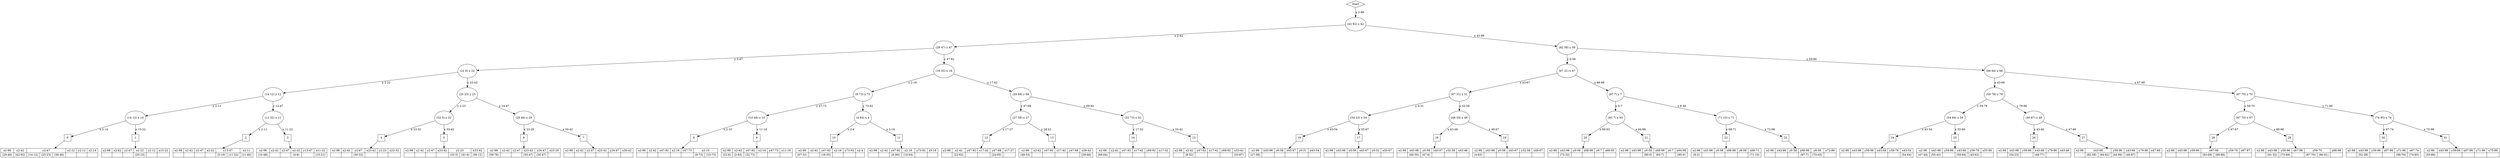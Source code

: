 digraph graphname{
ratio="fill";margin=0;
Node0 [shape=diamond label="Start"]
Node0 -> Node1 [label="x 2-98"]
Node1 [width=1 height=1 label ="(42 92) x 42"]
Node1 -> Node2 [label="x 2-42"]
Node2 [width=1 height=1 label ="(26 47) y 47"]
Node2 -> Node3 [label="y 2-47"]
Node3 [width=1 height=1 label ="(22 6) x 22"]
Node3 -> Node4 [label="x 2-22"]
Node4 [width=1 height=1 label ="(14 12) y 12"]
Node4 -> Node5 [label="y 2-12"]
Node5 [width=1 height=1 label ="(14 12) x 14"]
Node5 -> Node6 [label="x 2-14"]
Node6 [shape=rectangle width=0.5 height=0.5 label="0"]
struct37 [shape=record label=" {x2-98|{ (29-46)}}|{x2-42|{ (42-92)}}|{y2-47|{ (14-12)|(25-23)|(36-46)}}|{x2-22|{}}|{y2-12|{}}|{x2-14|{}}"]
Node6 -> struct37
Node5 -> Node7 [label="x 15-22"]
Node7 [shape=rectangle width=0.5 height=0.5 label="1"]
struct43 [shape=record label=" {x2-98|{}}|{x2-42|{}}|{y2-47|{}}|{x2-22|{ (20-10)}}|{y2-12|{}}|{x15-22|{}}"]
Node7 -> struct43
Node4 -> Node8 [label="y 13-47"]
Node8 [width=1 height=1 label ="(11 32) x 11"]
Node8 -> Node9 [label="x 2-11"]
Node9 [shape=rectangle width=0.5 height=0.5 label="2"]
struct55 [shape=record label=" {x2-98|{}}|{x2-42|{}}|{y2-47|{}}|{x2-22|{}}|{y13-47|{ (5-19)|(11-32)}}|{x2-11|{ (11-40)}}"]
Node9 -> struct55
Node8 -> Node10 [label="x 11-22"]
Node10 [shape=rectangle width=0.5 height=0.5 label="3"]
struct61 [shape=record label=" {x2-98|{ (10-48)}}|{x2-42|{}}|{y2-47|{}}|{x2-22|{ (4-8)}}|{y13-47|{}}|{x11-22|{ (15-21)}}"]
Node10 -> struct61
Node3 -> Node11 [label="x 23-42"]
Node11 [width=1 height=1 label ="(25 23) y 23"]
Node11 -> Node12 [label="y 2-23"]
Node12 [width=1 height=1 label ="(32 5) x 32"]
Node12 -> Node13 [label="x 23-32"]
Node13 [shape=rectangle width=0.5 height=0.5 label="4"]
struct79 [shape=record label=" {x2-98|{}}|{x2-42|{}}|{y2-47|{ (30-32)}}|{x23-42|{}}|{y2-23|{}}|{x23-32|{}}"]
Node13 -> struct79
Node12 -> Node14 [label="x 33-42"]
Node14 [shape=rectangle width=0.5 height=0.5 label="5"]
struct85 [shape=record label=" {x2-98|{}}|{x2-42|{}}|{y2-47|{}}|{x23-42|{}}|{y2-23|{ (32-5)|(41-6)}}|{x33-42|{ (36-12)}}"]
Node14 -> struct85
Node11 -> Node15 [label="y 24-47"]
Node15 [width=1 height=1 label ="(29 46) x 29"]
Node15 -> Node16 [label="x 23-29"]
Node16 [shape=rectangle width=0.5 height=0.5 label="6"]
struct97 [shape=record label=" {x2-98|{ (59-78)}}|{x2-42|{}}|{y2-47|{}}|{x23-42|{ (35-47)}}|{y24-47|{ (26-47)}}|{x23-29|{}}"]
Node16 -> struct97
Node15 -> Node17 [label="x 30-42"]
Node17 [shape=rectangle width=0.5 height=0.5 label="7"]
struct103 [shape=record label=" {x2-98|{}}|{x2-42|{}}|{y2-47|{}}|{x23-42|{}}|{y24-47|{}}|{x30-42|{}}"]
Node17 -> struct103
Node2 -> Node18 [label="y 47-92"]
Node18 [width=1 height=1 label ="(16 55) x 16"]
Node18 -> Node19 [label="x 2-16"]
Node19 [width=1 height=1 label ="(9 73) y 73"]
Node19 -> Node20 [label="y 47-73"]
Node20 [width=1 height=1 label ="(10 48) x 10"]
Node20 -> Node21 [label="x 2-10"]
Node21 [shape=rectangle width=0.5 height=0.5 label="8"]
struct127 [shape=record label=" {x2-98|{}}|{x2-42|{}}|{y47-92|{}}|{x2-16|{}}|{y47-73|{}}|{x2-10|{ (9-73)|(10-73)}}"]
Node21 -> struct127
Node20 -> Node22 [label="x 11-16"]
Node22 [shape=rectangle width=0.5 height=0.5 label="9"]
struct133 [shape=record label=" {x2-98|{ (22-6)}}|{x2-42|{ (2-83)}}|{y47-92|{ (32-73)}}|{x2-16|{}}|{y47-73|{}}|{x11-16|{}}"]
Node22 -> struct133
Node19 -> Node23 [label="y 73-92"]
Node23 [width=1 height=1 label ="(4 83) x 4"]
Node23 -> Node24 [label="x 2-4"]
Node24 [shape=rectangle width=0.5 height=0.5 label="10"]
struct145 [shape=record label=" {x2-98|{ (67-31)}}|{x2-42|{}}|{y47-92|{ (16-55)}}|{x2-16|{}}|{y73-92|{}}|{x2-4|{}}"]
Node24 -> struct145
Node23 -> Node25 [label="x 5-16"]
Node25 [shape=rectangle width=0.5 height=0.5 label="11"]
struct151 [shape=record label=" {x2-98|{}}|{x2-42|{}}|{y47-92|{ (6-90)}}|{x2-16|{ (14-64)}}|{y73-92|{}}|{x5-16|{}}"]
Node25 -> struct151
Node18 -> Node26 [label="x 17-42"]
Node26 [width=1 height=1 label ="(29 68) y 68"]
Node26 -> Node27 [label="y 47-68"]
Node27 [width=1 height=1 label ="(27 58) x 27"]
Node27 -> Node28 [label="x 17-27"]
Node28 [shape=rectangle width=0.5 height=0.5 label="12"]
struct169 [shape=record label=" {x2-98|{}}|{x2-42|{ (22-82)}}|{y47-92|{}}|{x17-42|{}}|{y47-68|{ (24-65)}}|{x17-27|{}}"]
Node28 -> struct169
Node27 -> Node29 [label="x 28-42"]
Node29 [shape=rectangle width=0.5 height=0.5 label="13"]
struct175 [shape=record label=" {x2-98|{ (48-53)}}|{x2-42|{}}|{y47-92|{}}|{x17-42|{}}|{y47-68|{}}|{x28-42|{ (29-68)}}"]
Node29 -> struct175
Node26 -> Node30 [label="y 69-92"]
Node30 [width=1 height=1 label ="(32 73) x 32"]
Node30 -> Node31 [label="x 17-32"]
Node31 [shape=rectangle width=0.5 height=0.5 label="14"]
struct187 [shape=record label=" {x2-98|{ (66-64)}}|{x2-42|{}}|{y47-92|{}}|{x17-42|{}}|{y69-92|{}}|{x17-32|{}}"]
Node31 -> struct187
Node30 -> Node32 [label="x 33-42"]
Node32 [shape=rectangle width=0.5 height=0.5 label="15"]
struct193 [shape=record label=" {x2-98|{}}|{x2-42|{ (8-52)}}|{y47-92|{}}|{x17-42|{}}|{y69-92|{}}|{x33-42|{ (33-87)}}"]
Node32 -> struct193
Node1 -> Node33 [label="x 43-98"]
Node33 [width=1 height=1 label ="(82 58) y 58"]
Node33 -> Node34 [label="y 0-58"]
Node34 [width=1 height=1 label ="(67 31) x 67"]
Node34 -> Node35 [label="x 43-67"]
Node35 [width=1 height=1 label ="(67 31) y 31"]
Node35 -> Node36 [label="y 0-31"]
Node36 [width=1 height=1 label ="(54 23) x 54"]
Node36 -> Node37 [label="x 43-54"]
Node37 [shape=rectangle width=0.5 height=0.5 label="16"]
struct223 [shape=record label=" {x2-98|{ (27-58)}}|{x43-98|{}}|{y0-58|{}}|{x43-67|{}}|{y0-31|{}}|{x43-54|{}}"]
Node37 -> struct223
Node36 -> Node38 [label="x 55-67"]
Node38 [shape=rectangle width=0.5 height=0.5 label="17"]
struct229 [shape=record label=" {x2-98|{}}|{x43-98|{}}|{y0-58|{}}|{x43-67|{}}|{y0-31|{}}|{x55-67|{}}"]
Node38 -> struct229
Node35 -> Node39 [label="y 32-58"]
Node39 [width=1 height=1 label ="(48 53) x 48"]
Node39 -> Node40 [label="x 43-48"]
Node40 [shape=rectangle width=0.5 height=0.5 label="18"]
struct241 [shape=record label=" {x2-98|{}}|{x43-98|{ (60-30)}}|{y0-58|{ (47-6)}}|{x43-67|{}}|{y32-58|{}}|{x43-48|{}}"]
Node40 -> struct241
Node39 -> Node41 [label="x 49-67"]
Node41 [shape=rectangle width=0.5 height=0.5 label="19"]
struct247 [shape=record label=" {x2-98|{ (4-83)}}|{x43-98|{}}|{y0-58|{}}|{x43-67|{}}|{y32-58|{}}|{x49-67|{}}"]
Node41 -> struct247
Node34 -> Node42 [label="x 68-98"]
Node42 [width=1 height=1 label ="(97 7) y 7"]
Node42 -> Node43 [label="y 0-7"]
Node43 [width=1 height=1 label ="(93 7) x 93"]
Node43 -> Node44 [label="x 68-93"]
Node44 [shape=rectangle width=0.5 height=0.5 label="20"]
struct265 [shape=record label=" {x2-98|{}}|{x43-98|{ (73-32)}}|{y0-58|{}}|{x68-98|{}}|{y0-7|{}}|{x68-93|{}}"]
Node44 -> struct265
Node43 -> Node45 [label="x 94-98"]
Node45 [shape=rectangle width=0.5 height=0.5 label="21"]
struct271 [shape=record label=" {x2-98|{}}|{x43-98|{}}|{y0-58|{ (90-0)}}|{x68-98|{ (93-7)}}|{y0-7|{}}|{x94-98|{ (95-0)}}"]
Node45 -> struct271
Node42 -> Node46 [label="y 8-58"]
Node46 [width=1 height=1 label ="(71 10) x 71"]
Node46 -> Node47 [label="x 68-71"]
Node47 [shape=rectangle width=0.5 height=0.5 label="22"]
struct283 [shape=record label=" {x2-98|{ (9-2)}}|{x43-98|{}}|{y0-58|{}}|{x68-98|{}}|{y8-58|{}}|{x68-71|{ (71-10)}}"]
Node47 -> struct283
Node46 -> Node48 [label="x 72-98"]
Node48 [shape=rectangle width=0.5 height=0.5 label="23"]
struct289 [shape=record label=" {x2-98|{}}|{x43-98|{}}|{y0-58|{}}|{x68-98|{ (97-7)}}|{y8-58|{ (70-45)}}|{x72-98|{}}"]
Node48 -> struct289
Node33 -> Node49 [label="y 59-96"]
Node49 [width=1 height=1 label ="(66 64) x 66"]
Node49 -> Node50 [label="x 43-66"]
Node50 [width=1 height=1 label ="(59 78) y 78"]
Node50 -> Node51 [label="y 59-78"]
Node51 [width=1 height=1 label ="(54 64) x 54"]
Node51 -> Node52 [label="x 43-54"]
Node52 [shape=rectangle width=0.5 height=0.5 label="24"]
struct313 [shape=record label=" {x2-98|{}}|{x43-98|{}}|{y59-96|{}}|{x43-66|{}}|{y59-78|{}}|{x43-54|{ (54-64)}}"]
Node52 -> struct313
Node51 -> Node53 [label="x 55-66"]
Node53 [shape=rectangle width=0.5 height=0.5 label="25"]
struct319 [shape=record label=" {x2-98|{ (47-44)}}|{x43-98|{ (55-42)}}|{y59-96|{}}|{x43-66|{ (58-84)}}|{y59-78|{ (45-62)}}|{x55-66|{}}"]
Node53 -> struct319
Node50 -> Node54 [label="y 79-96"]
Node54 [width=1 height=1 label ="(46 87) x 46"]
Node54 -> Node55 [label="x 43-46"]
Node55 [shape=rectangle width=0.5 height=0.5 label="26"]
struct331 [shape=record label=" {x2-98|{}}|{x43-98|{ (54-23)}}|{y59-96|{}}|{x43-66|{ (48-77)}}|{y79-96|{}}|{x43-46|{}}"]
Node55 -> struct331
Node54 -> Node56 [label="x 47-66"]
Node56 [shape=rectangle width=0.5 height=0.5 label="27"]
struct337 [shape=record label=" {x2-98|{}}|{x43-98|{ (82-58)|(94-82)}}|{y59-96|{ (44-96)}}|{x43-66|{ (46-87)}}|{y79-96|{}}|{x47-66|{}}"]
Node56 -> struct337
Node49 -> Node57 [label="x 67-98"]
Node57 [width=1 height=1 label ="(87 70) y 70"]
Node57 -> Node58 [label="y 59-70"]
Node58 [width=1 height=1 label ="(87 70) x 87"]
Node58 -> Node59 [label="x 67-87"]
Node59 [shape=rectangle width=0.5 height=0.5 label="28"]
struct355 [shape=record label=" {x2-98|{}}|{x43-98|{}}|{y59-96|{}}|{x67-98|{ (93-69)|(68-86)}}|{y59-70|{}}|{x67-87|{}}"]
Node59 -> struct355
Node58 -> Node60 [label="x 88-98"]
Node60 [shape=rectangle width=0.5 height=0.5 label="29"]
struct361 [shape=record label=" {x2-98|{}}|{x43-98|{ (61-32)}}|{y59-96|{ (73-69)}}|{x67-98|{}}|{y59-70|{ (87-70)|(96-61)}}|{x88-98|{}}"]
Node60 -> struct361
Node57 -> Node61 [label="y 71-96"]
Node61 [width=1 height=1 label ="(74 85) x 74"]
Node61 -> Node62 [label="x 67-74"]
Node62 [shape=rectangle width=0.5 height=0.5 label="30"]
struct373 [shape=record label=" {x2-98|{}}|{x43-98|{ (52-28)}}|{y59-96|{}}|{x67-98|{}}|{y71-96|{ (98-76)}}|{x67-74|{ (74-85)}}"]
Node62 -> struct373
Node61 -> Node63 [label="x 75-98"]
Node63 [shape=rectangle width=0.5 height=0.5 label="31"]
struct379 [shape=record label=" {x2-98|{ (55-86)}}|{x43-98|{}}|{y59-96|{}}|{x67-98|{}}|{y71-96|{}}|{x75-98|{}}"]
Node63 -> struct379
}

